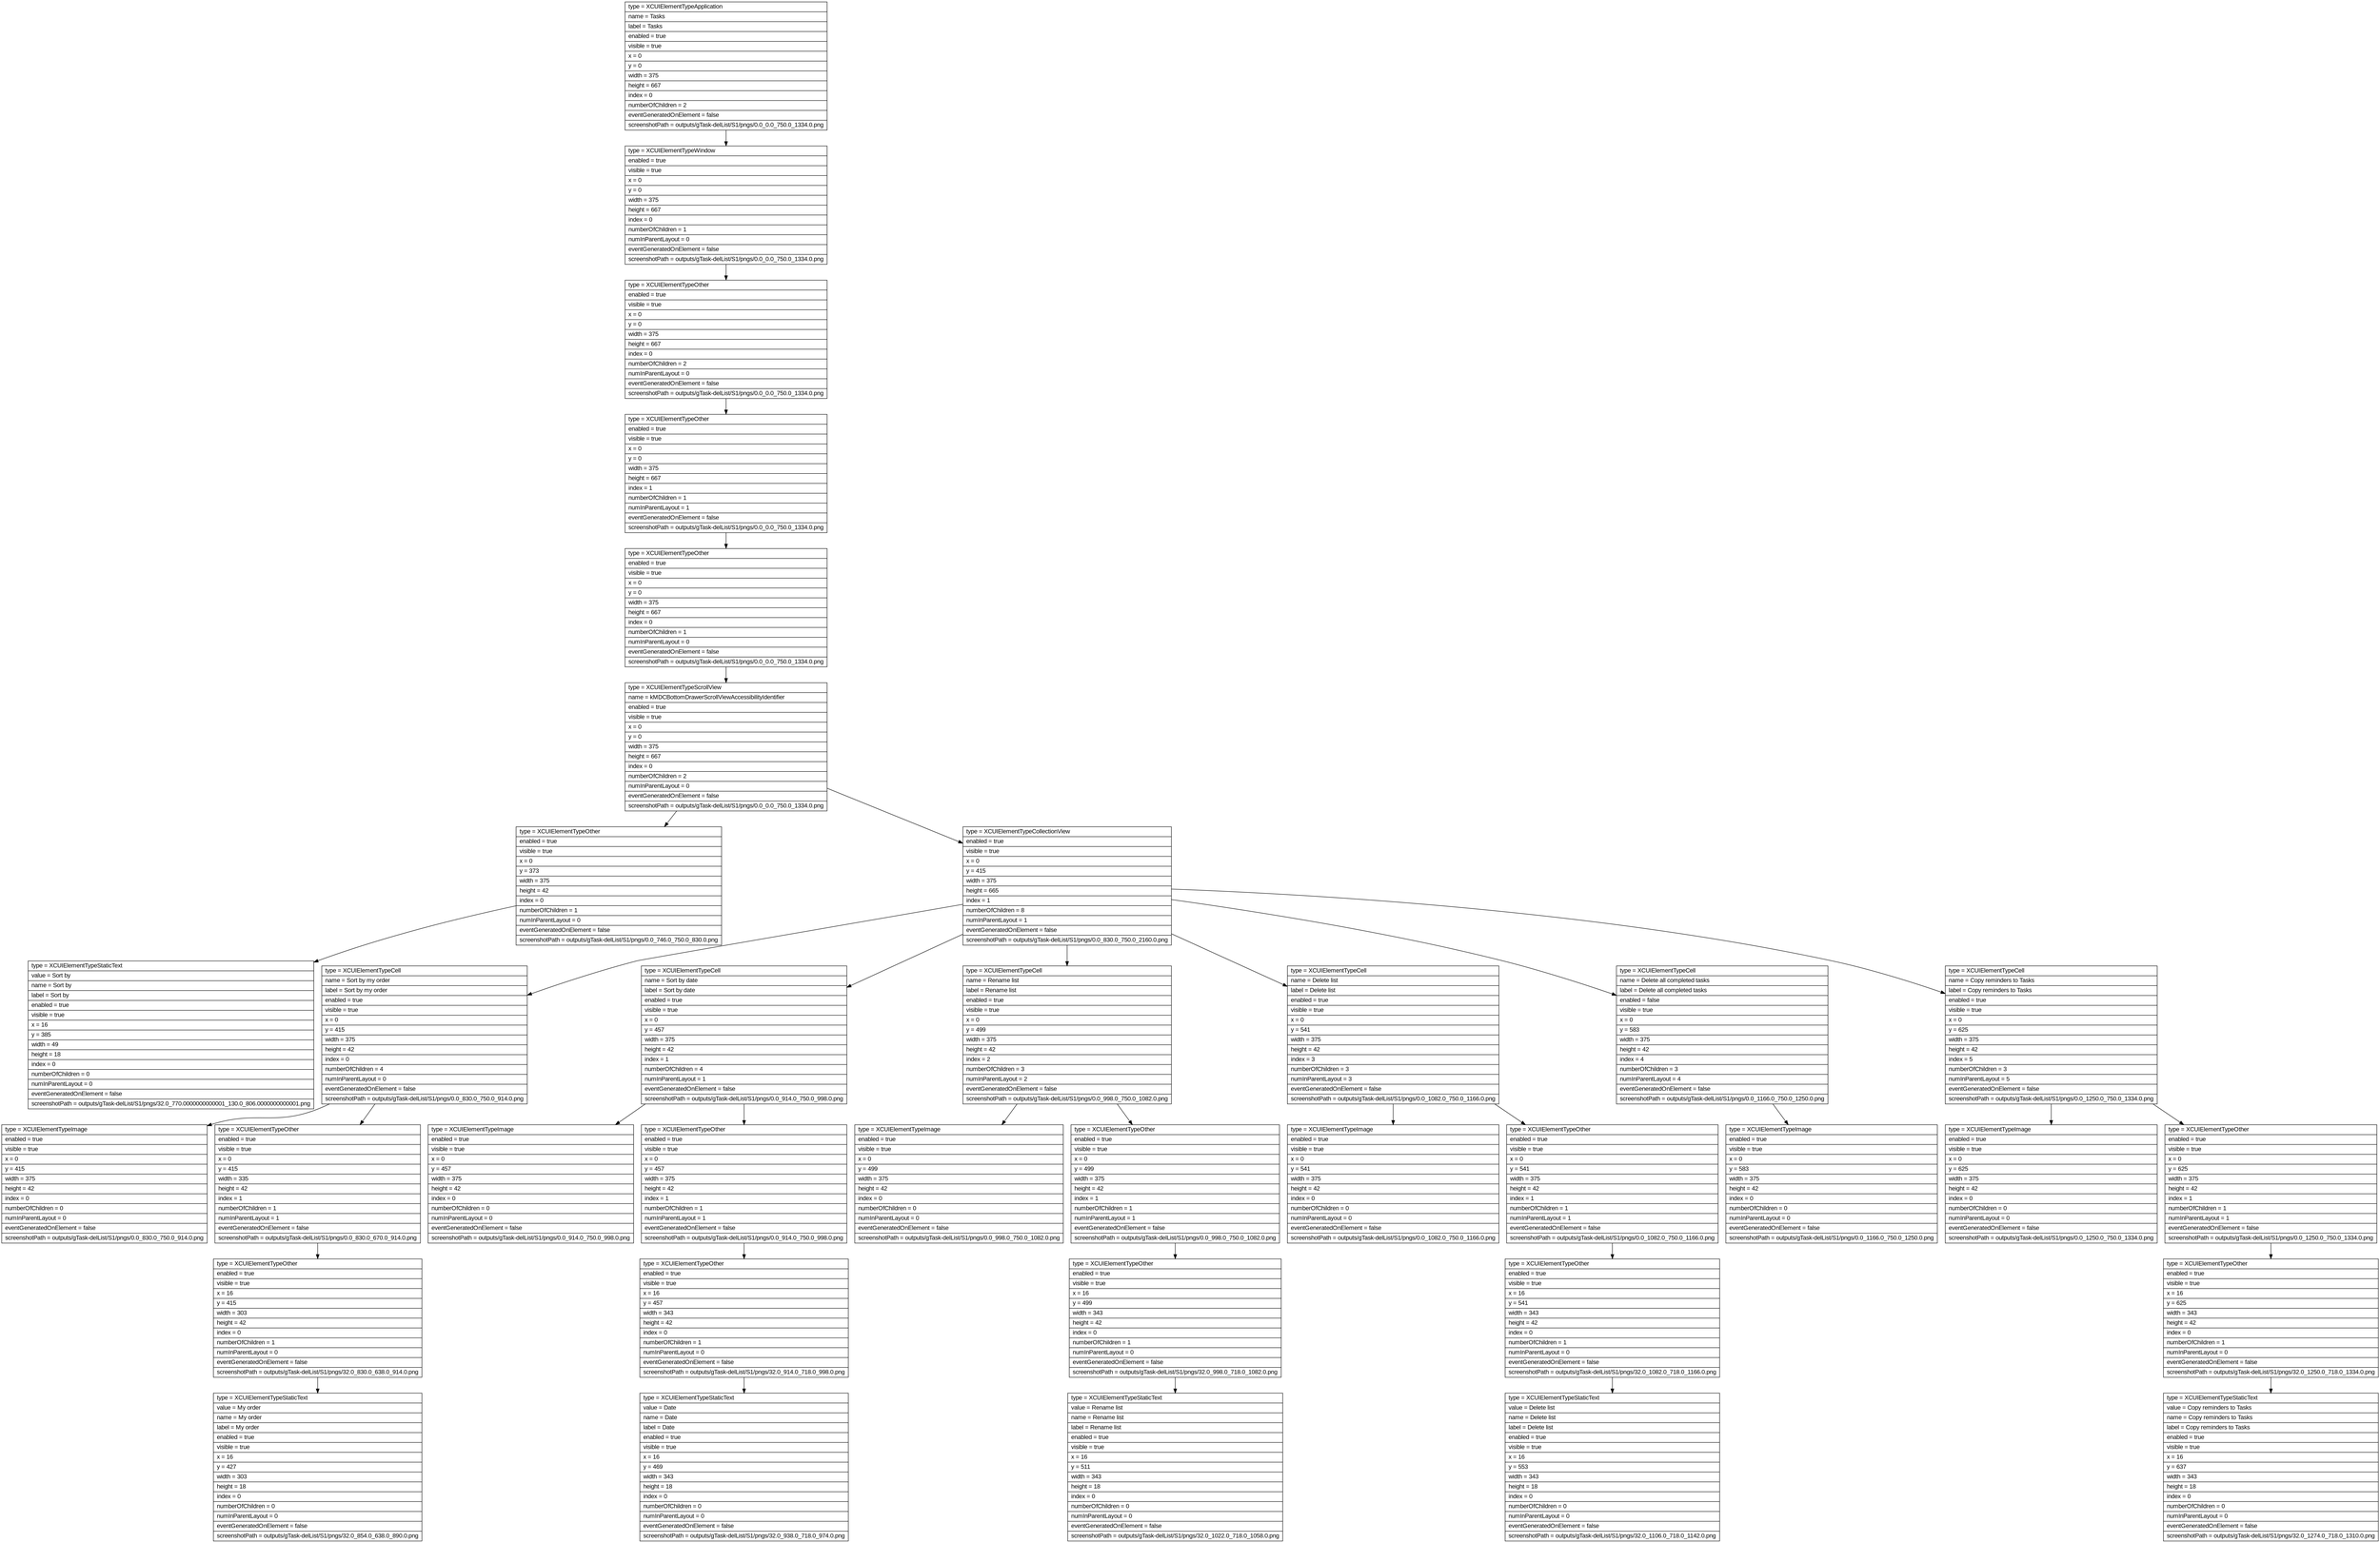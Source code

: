 digraph Layout {

	node [shape=record fontname=Arial];

	0	[label="{type = XCUIElementTypeApplication\l|name = Tasks\l|label = Tasks\l|enabled = true\l|visible = true\l|x = 0\l|y = 0\l|width = 375\l|height = 667\l|index = 0\l|numberOfChildren = 2\l|eventGeneratedOnElement = false \l|screenshotPath = outputs/gTask-delList/S1/pngs/0.0_0.0_750.0_1334.0.png\l}"]
	1	[label="{type = XCUIElementTypeWindow\l|enabled = true\l|visible = true\l|x = 0\l|y = 0\l|width = 375\l|height = 667\l|index = 0\l|numberOfChildren = 1\l|numInParentLayout = 0\l|eventGeneratedOnElement = false \l|screenshotPath = outputs/gTask-delList/S1/pngs/0.0_0.0_750.0_1334.0.png\l}"]
	2	[label="{type = XCUIElementTypeOther\l|enabled = true\l|visible = true\l|x = 0\l|y = 0\l|width = 375\l|height = 667\l|index = 0\l|numberOfChildren = 2\l|numInParentLayout = 0\l|eventGeneratedOnElement = false \l|screenshotPath = outputs/gTask-delList/S1/pngs/0.0_0.0_750.0_1334.0.png\l}"]
	3	[label="{type = XCUIElementTypeOther\l|enabled = true\l|visible = true\l|x = 0\l|y = 0\l|width = 375\l|height = 667\l|index = 1\l|numberOfChildren = 1\l|numInParentLayout = 1\l|eventGeneratedOnElement = false \l|screenshotPath = outputs/gTask-delList/S1/pngs/0.0_0.0_750.0_1334.0.png\l}"]
	4	[label="{type = XCUIElementTypeOther\l|enabled = true\l|visible = true\l|x = 0\l|y = 0\l|width = 375\l|height = 667\l|index = 0\l|numberOfChildren = 1\l|numInParentLayout = 0\l|eventGeneratedOnElement = false \l|screenshotPath = outputs/gTask-delList/S1/pngs/0.0_0.0_750.0_1334.0.png\l}"]
	5	[label="{type = XCUIElementTypeScrollView\l|name = kMDCBottomDrawerScrollViewAccessibilityIdentifier\l|enabled = true\l|visible = true\l|x = 0\l|y = 0\l|width = 375\l|height = 667\l|index = 0\l|numberOfChildren = 2\l|numInParentLayout = 0\l|eventGeneratedOnElement = false \l|screenshotPath = outputs/gTask-delList/S1/pngs/0.0_0.0_750.0_1334.0.png\l}"]
	6	[label="{type = XCUIElementTypeOther\l|enabled = true\l|visible = true\l|x = 0\l|y = 373\l|width = 375\l|height = 42\l|index = 0\l|numberOfChildren = 1\l|numInParentLayout = 0\l|eventGeneratedOnElement = false \l|screenshotPath = outputs/gTask-delList/S1/pngs/0.0_746.0_750.0_830.0.png\l}"]
	7	[label="{type = XCUIElementTypeCollectionView\l|enabled = true\l|visible = true\l|x = 0\l|y = 415\l|width = 375\l|height = 665\l|index = 1\l|numberOfChildren = 8\l|numInParentLayout = 1\l|eventGeneratedOnElement = false \l|screenshotPath = outputs/gTask-delList/S1/pngs/0.0_830.0_750.0_2160.0.png\l}"]
	8	[label="{type = XCUIElementTypeStaticText\l|value = Sort by\l|name = Sort by\l|label = Sort by\l|enabled = true\l|visible = true\l|x = 16\l|y = 385\l|width = 49\l|height = 18\l|index = 0\l|numberOfChildren = 0\l|numInParentLayout = 0\l|eventGeneratedOnElement = false \l|screenshotPath = outputs/gTask-delList/S1/pngs/32.0_770.0000000000001_130.0_806.0000000000001.png\l}"]
	9	[label="{type = XCUIElementTypeCell\l|name = Sort by my order\l|label = Sort by my order\l|enabled = true\l|visible = true\l|x = 0\l|y = 415\l|width = 375\l|height = 42\l|index = 0\l|numberOfChildren = 4\l|numInParentLayout = 0\l|eventGeneratedOnElement = false \l|screenshotPath = outputs/gTask-delList/S1/pngs/0.0_830.0_750.0_914.0.png\l}"]
	10	[label="{type = XCUIElementTypeCell\l|name = Sort by date\l|label = Sort by date\l|enabled = true\l|visible = true\l|x = 0\l|y = 457\l|width = 375\l|height = 42\l|index = 1\l|numberOfChildren = 4\l|numInParentLayout = 1\l|eventGeneratedOnElement = false \l|screenshotPath = outputs/gTask-delList/S1/pngs/0.0_914.0_750.0_998.0.png\l}"]
	11	[label="{type = XCUIElementTypeCell\l|name = Rename list\l|label = Rename list\l|enabled = true\l|visible = true\l|x = 0\l|y = 499\l|width = 375\l|height = 42\l|index = 2\l|numberOfChildren = 3\l|numInParentLayout = 2\l|eventGeneratedOnElement = false \l|screenshotPath = outputs/gTask-delList/S1/pngs/0.0_998.0_750.0_1082.0.png\l}"]
	12	[label="{type = XCUIElementTypeCell\l|name = Delete list\l|label = Delete list\l|enabled = true\l|visible = true\l|x = 0\l|y = 541\l|width = 375\l|height = 42\l|index = 3\l|numberOfChildren = 3\l|numInParentLayout = 3\l|eventGeneratedOnElement = false \l|screenshotPath = outputs/gTask-delList/S1/pngs/0.0_1082.0_750.0_1166.0.png\l}"]
	13	[label="{type = XCUIElementTypeCell\l|name = Delete all completed tasks\l|label = Delete all completed tasks\l|enabled = false\l|visible = true\l|x = 0\l|y = 583\l|width = 375\l|height = 42\l|index = 4\l|numberOfChildren = 3\l|numInParentLayout = 4\l|eventGeneratedOnElement = false \l|screenshotPath = outputs/gTask-delList/S1/pngs/0.0_1166.0_750.0_1250.0.png\l}"]
	14	[label="{type = XCUIElementTypeCell\l|name = Copy reminders to Tasks\l|label = Copy reminders to Tasks\l|enabled = true\l|visible = true\l|x = 0\l|y = 625\l|width = 375\l|height = 42\l|index = 5\l|numberOfChildren = 3\l|numInParentLayout = 5\l|eventGeneratedOnElement = false \l|screenshotPath = outputs/gTask-delList/S1/pngs/0.0_1250.0_750.0_1334.0.png\l}"]
	15	[label="{type = XCUIElementTypeImage\l|enabled = true\l|visible = true\l|x = 0\l|y = 415\l|width = 375\l|height = 42\l|index = 0\l|numberOfChildren = 0\l|numInParentLayout = 0\l|eventGeneratedOnElement = false \l|screenshotPath = outputs/gTask-delList/S1/pngs/0.0_830.0_750.0_914.0.png\l}"]
	16	[label="{type = XCUIElementTypeOther\l|enabled = true\l|visible = true\l|x = 0\l|y = 415\l|width = 335\l|height = 42\l|index = 1\l|numberOfChildren = 1\l|numInParentLayout = 1\l|eventGeneratedOnElement = false \l|screenshotPath = outputs/gTask-delList/S1/pngs/0.0_830.0_670.0_914.0.png\l}"]
	17	[label="{type = XCUIElementTypeImage\l|enabled = true\l|visible = true\l|x = 0\l|y = 457\l|width = 375\l|height = 42\l|index = 0\l|numberOfChildren = 0\l|numInParentLayout = 0\l|eventGeneratedOnElement = false \l|screenshotPath = outputs/gTask-delList/S1/pngs/0.0_914.0_750.0_998.0.png\l}"]
	18	[label="{type = XCUIElementTypeOther\l|enabled = true\l|visible = true\l|x = 0\l|y = 457\l|width = 375\l|height = 42\l|index = 1\l|numberOfChildren = 1\l|numInParentLayout = 1\l|eventGeneratedOnElement = false \l|screenshotPath = outputs/gTask-delList/S1/pngs/0.0_914.0_750.0_998.0.png\l}"]
	19	[label="{type = XCUIElementTypeImage\l|enabled = true\l|visible = true\l|x = 0\l|y = 499\l|width = 375\l|height = 42\l|index = 0\l|numberOfChildren = 0\l|numInParentLayout = 0\l|eventGeneratedOnElement = false \l|screenshotPath = outputs/gTask-delList/S1/pngs/0.0_998.0_750.0_1082.0.png\l}"]
	20	[label="{type = XCUIElementTypeOther\l|enabled = true\l|visible = true\l|x = 0\l|y = 499\l|width = 375\l|height = 42\l|index = 1\l|numberOfChildren = 1\l|numInParentLayout = 1\l|eventGeneratedOnElement = false \l|screenshotPath = outputs/gTask-delList/S1/pngs/0.0_998.0_750.0_1082.0.png\l}"]
	21	[label="{type = XCUIElementTypeImage\l|enabled = true\l|visible = true\l|x = 0\l|y = 541\l|width = 375\l|height = 42\l|index = 0\l|numberOfChildren = 0\l|numInParentLayout = 0\l|eventGeneratedOnElement = false \l|screenshotPath = outputs/gTask-delList/S1/pngs/0.0_1082.0_750.0_1166.0.png\l}"]
	22	[label="{type = XCUIElementTypeOther\l|enabled = true\l|visible = true\l|x = 0\l|y = 541\l|width = 375\l|height = 42\l|index = 1\l|numberOfChildren = 1\l|numInParentLayout = 1\l|eventGeneratedOnElement = false \l|screenshotPath = outputs/gTask-delList/S1/pngs/0.0_1082.0_750.0_1166.0.png\l}"]
	23	[label="{type = XCUIElementTypeImage\l|enabled = true\l|visible = true\l|x = 0\l|y = 583\l|width = 375\l|height = 42\l|index = 0\l|numberOfChildren = 0\l|numInParentLayout = 0\l|eventGeneratedOnElement = false \l|screenshotPath = outputs/gTask-delList/S1/pngs/0.0_1166.0_750.0_1250.0.png\l}"]
	24	[label="{type = XCUIElementTypeImage\l|enabled = true\l|visible = true\l|x = 0\l|y = 625\l|width = 375\l|height = 42\l|index = 0\l|numberOfChildren = 0\l|numInParentLayout = 0\l|eventGeneratedOnElement = false \l|screenshotPath = outputs/gTask-delList/S1/pngs/0.0_1250.0_750.0_1334.0.png\l}"]
	25	[label="{type = XCUIElementTypeOther\l|enabled = true\l|visible = true\l|x = 0\l|y = 625\l|width = 375\l|height = 42\l|index = 1\l|numberOfChildren = 1\l|numInParentLayout = 1\l|eventGeneratedOnElement = false \l|screenshotPath = outputs/gTask-delList/S1/pngs/0.0_1250.0_750.0_1334.0.png\l}"]
	26	[label="{type = XCUIElementTypeOther\l|enabled = true\l|visible = true\l|x = 16\l|y = 415\l|width = 303\l|height = 42\l|index = 0\l|numberOfChildren = 1\l|numInParentLayout = 0\l|eventGeneratedOnElement = false \l|screenshotPath = outputs/gTask-delList/S1/pngs/32.0_830.0_638.0_914.0.png\l}"]
	27	[label="{type = XCUIElementTypeOther\l|enabled = true\l|visible = true\l|x = 16\l|y = 457\l|width = 343\l|height = 42\l|index = 0\l|numberOfChildren = 1\l|numInParentLayout = 0\l|eventGeneratedOnElement = false \l|screenshotPath = outputs/gTask-delList/S1/pngs/32.0_914.0_718.0_998.0.png\l}"]
	28	[label="{type = XCUIElementTypeOther\l|enabled = true\l|visible = true\l|x = 16\l|y = 499\l|width = 343\l|height = 42\l|index = 0\l|numberOfChildren = 1\l|numInParentLayout = 0\l|eventGeneratedOnElement = false \l|screenshotPath = outputs/gTask-delList/S1/pngs/32.0_998.0_718.0_1082.0.png\l}"]
	29	[label="{type = XCUIElementTypeOther\l|enabled = true\l|visible = true\l|x = 16\l|y = 541\l|width = 343\l|height = 42\l|index = 0\l|numberOfChildren = 1\l|numInParentLayout = 0\l|eventGeneratedOnElement = false \l|screenshotPath = outputs/gTask-delList/S1/pngs/32.0_1082.0_718.0_1166.0.png\l}"]
	30	[label="{type = XCUIElementTypeOther\l|enabled = true\l|visible = true\l|x = 16\l|y = 625\l|width = 343\l|height = 42\l|index = 0\l|numberOfChildren = 1\l|numInParentLayout = 0\l|eventGeneratedOnElement = false \l|screenshotPath = outputs/gTask-delList/S1/pngs/32.0_1250.0_718.0_1334.0.png\l}"]
	31	[label="{type = XCUIElementTypeStaticText\l|value = My order\l|name = My order\l|label = My order\l|enabled = true\l|visible = true\l|x = 16\l|y = 427\l|width = 303\l|height = 18\l|index = 0\l|numberOfChildren = 0\l|numInParentLayout = 0\l|eventGeneratedOnElement = false \l|screenshotPath = outputs/gTask-delList/S1/pngs/32.0_854.0_638.0_890.0.png\l}"]
	32	[label="{type = XCUIElementTypeStaticText\l|value = Date\l|name = Date\l|label = Date\l|enabled = true\l|visible = true\l|x = 16\l|y = 469\l|width = 343\l|height = 18\l|index = 0\l|numberOfChildren = 0\l|numInParentLayout = 0\l|eventGeneratedOnElement = false \l|screenshotPath = outputs/gTask-delList/S1/pngs/32.0_938.0_718.0_974.0.png\l}"]
	33	[label="{type = XCUIElementTypeStaticText\l|value = Rename list\l|name = Rename list\l|label = Rename list\l|enabled = true\l|visible = true\l|x = 16\l|y = 511\l|width = 343\l|height = 18\l|index = 0\l|numberOfChildren = 0\l|numInParentLayout = 0\l|eventGeneratedOnElement = false \l|screenshotPath = outputs/gTask-delList/S1/pngs/32.0_1022.0_718.0_1058.0.png\l}"]
	34	[label="{type = XCUIElementTypeStaticText\l|value = Delete list\l|name = Delete list\l|label = Delete list\l|enabled = true\l|visible = true\l|x = 16\l|y = 553\l|width = 343\l|height = 18\l|index = 0\l|numberOfChildren = 0\l|numInParentLayout = 0\l|eventGeneratedOnElement = false \l|screenshotPath = outputs/gTask-delList/S1/pngs/32.0_1106.0_718.0_1142.0.png\l}"]
	35	[label="{type = XCUIElementTypeStaticText\l|value = Copy reminders to Tasks\l|name = Copy reminders to Tasks\l|label = Copy reminders to Tasks\l|enabled = true\l|visible = true\l|x = 16\l|y = 637\l|width = 343\l|height = 18\l|index = 0\l|numberOfChildren = 0\l|numInParentLayout = 0\l|eventGeneratedOnElement = false \l|screenshotPath = outputs/gTask-delList/S1/pngs/32.0_1274.0_718.0_1310.0.png\l}"]


	0 -> 1
	1 -> 2
	2 -> 3
	3 -> 4
	4 -> 5
	5 -> 6
	5 -> 7
	6 -> 8
	7 -> 9
	7 -> 10
	7 -> 11
	7 -> 12
	7 -> 13
	7 -> 14
	9 -> 15
	9 -> 16
	10 -> 17
	10 -> 18
	11 -> 19
	11 -> 20
	12 -> 21
	12 -> 22
	13 -> 23
	14 -> 24
	14 -> 25
	16 -> 26
	18 -> 27
	20 -> 28
	22 -> 29
	25 -> 30
	26 -> 31
	27 -> 32
	28 -> 33
	29 -> 34
	30 -> 35


}